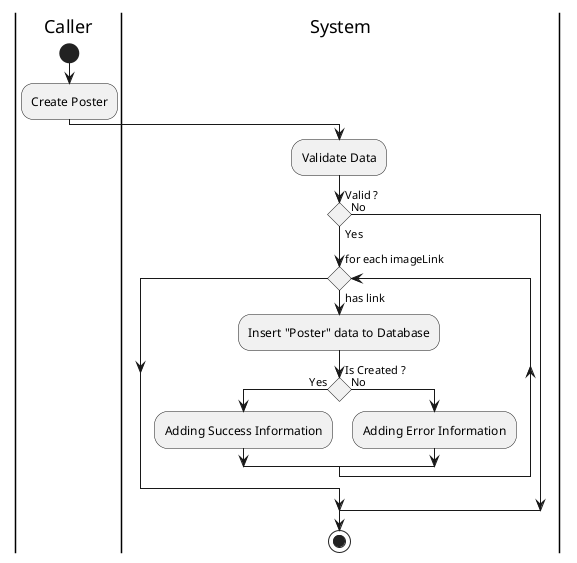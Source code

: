 @startuml CreatePoster

skinparam ConditionEndStyle hline
skinparam conditionStyle diamond
skinparam Monochrome true
skinparam Shadowing false

|Caller|
start
:Create Poster;

|System|
:Validate Data;
if (Valid ?) then (Yes)
    while (for each imageLink) is (has link)
        :Insert "Poster" data to Database;
        if (Is Created ?) then (Yes)
            :Adding Success Information;
        else (No)
            :Adding Error Information;
        endif
    endwhile
else (No)
endif
stop

@enduml